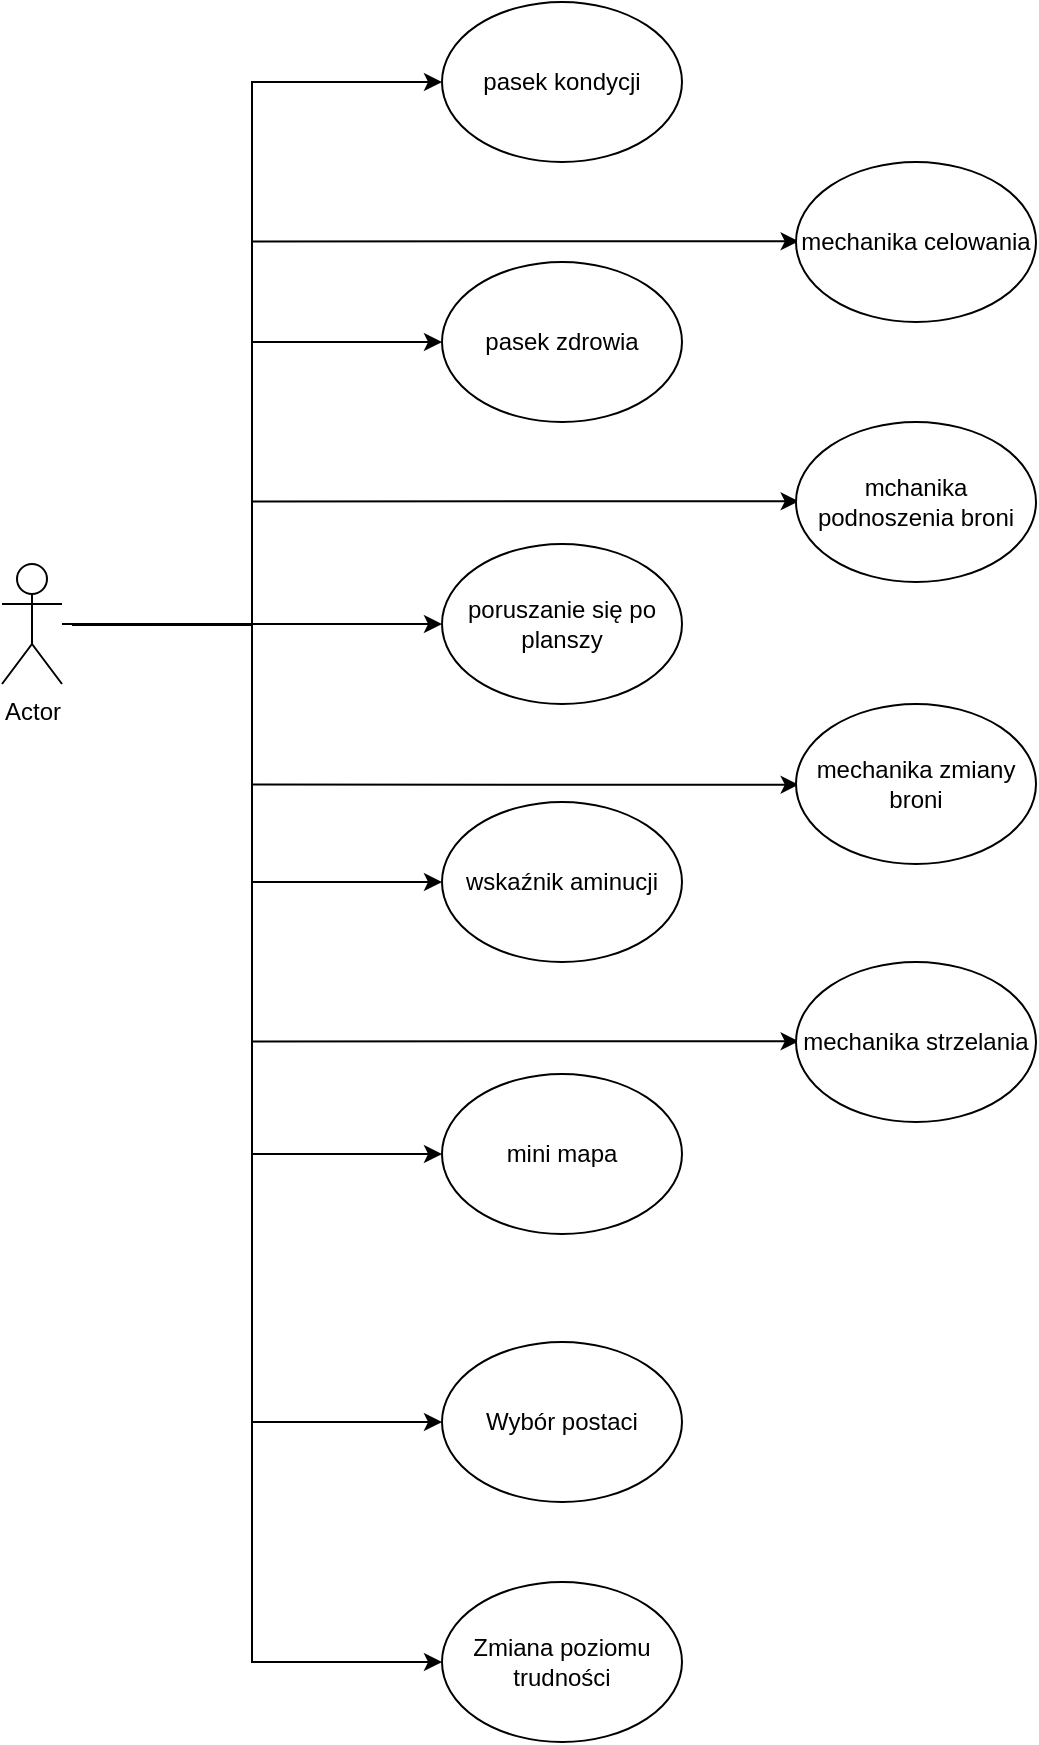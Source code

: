 <mxfile version="12.4.2" type="github" pages="1">
  <diagram name="Page-1" id="e7e014a7-5840-1c2e-5031-d8a46d1fe8dd">
    <mxGraphModel dx="1673" dy="934" grid="1" gridSize="10" guides="1" tooltips="1" connect="1" arrows="1" fold="1" page="1" pageScale="1" pageWidth="1169" pageHeight="826" background="#ffffff" math="0" shadow="0">
      <root>
        <mxCell id="0"/>
        <mxCell id="1" parent="0"/>
        <mxCell id="Lym0A1ep3J3aAwB5jnxL-50" style="edgeStyle=orthogonalEdgeStyle;rounded=0;orthogonalLoop=1;jettySize=auto;html=1;entryX=0;entryY=0.5;entryDx=0;entryDy=0;" edge="1" parent="1" source="Lym0A1ep3J3aAwB5jnxL-41" target="Lym0A1ep3J3aAwB5jnxL-49">
          <mxGeometry relative="1" as="geometry"/>
        </mxCell>
        <mxCell id="Lym0A1ep3J3aAwB5jnxL-51" style="edgeStyle=orthogonalEdgeStyle;rounded=0;orthogonalLoop=1;jettySize=auto;html=1;entryX=0;entryY=0.5;entryDx=0;entryDy=0;" edge="1" parent="1" source="Lym0A1ep3J3aAwB5jnxL-41" target="Lym0A1ep3J3aAwB5jnxL-48">
          <mxGeometry relative="1" as="geometry"/>
        </mxCell>
        <mxCell id="Lym0A1ep3J3aAwB5jnxL-52" style="edgeStyle=orthogonalEdgeStyle;rounded=0;orthogonalLoop=1;jettySize=auto;html=1;entryX=0;entryY=0.5;entryDx=0;entryDy=0;" edge="1" parent="1" source="Lym0A1ep3J3aAwB5jnxL-41" target="Lym0A1ep3J3aAwB5jnxL-47">
          <mxGeometry relative="1" as="geometry"/>
        </mxCell>
        <mxCell id="Lym0A1ep3J3aAwB5jnxL-62" style="edgeStyle=orthogonalEdgeStyle;rounded=0;orthogonalLoop=1;jettySize=auto;html=1;entryX=0;entryY=0.5;entryDx=0;entryDy=0;" edge="1" parent="1" source="Lym0A1ep3J3aAwB5jnxL-41" target="Lym0A1ep3J3aAwB5jnxL-58">
          <mxGeometry relative="1" as="geometry"/>
        </mxCell>
        <mxCell id="Lym0A1ep3J3aAwB5jnxL-63" style="edgeStyle=orthogonalEdgeStyle;rounded=0;orthogonalLoop=1;jettySize=auto;html=1;entryX=0;entryY=0.5;entryDx=0;entryDy=0;" edge="1" parent="1" source="Lym0A1ep3J3aAwB5jnxL-41" target="Lym0A1ep3J3aAwB5jnxL-59">
          <mxGeometry relative="1" as="geometry"/>
        </mxCell>
        <mxCell id="Lym0A1ep3J3aAwB5jnxL-64" style="edgeStyle=orthogonalEdgeStyle;rounded=0;orthogonalLoop=1;jettySize=auto;html=1;entryX=0;entryY=0.5;entryDx=0;entryDy=0;" edge="1" parent="1" source="Lym0A1ep3J3aAwB5jnxL-41" target="Lym0A1ep3J3aAwB5jnxL-60">
          <mxGeometry relative="1" as="geometry"/>
        </mxCell>
        <mxCell id="Lym0A1ep3J3aAwB5jnxL-65" style="edgeStyle=orthogonalEdgeStyle;rounded=0;orthogonalLoop=1;jettySize=auto;html=1;entryX=0;entryY=0.5;entryDx=0;entryDy=0;" edge="1" parent="1" source="Lym0A1ep3J3aAwB5jnxL-41" target="Lym0A1ep3J3aAwB5jnxL-61">
          <mxGeometry relative="1" as="geometry"/>
        </mxCell>
        <mxCell id="Lym0A1ep3J3aAwB5jnxL-71" style="edgeStyle=orthogonalEdgeStyle;rounded=0;orthogonalLoop=1;jettySize=auto;html=1;entryX=0;entryY=0.5;entryDx=0;entryDy=0;" edge="1" parent="1">
          <mxGeometry relative="1" as="geometry">
            <mxPoint x="215" y="391.333" as="sourcePoint"/>
            <mxPoint x="578.333" y="199.667" as="targetPoint"/>
            <Array as="points">
              <mxPoint x="305" y="392"/>
              <mxPoint x="305" y="200"/>
            </Array>
          </mxGeometry>
        </mxCell>
        <mxCell id="Lym0A1ep3J3aAwB5jnxL-72" style="edgeStyle=orthogonalEdgeStyle;rounded=0;orthogonalLoop=1;jettySize=auto;html=1;entryX=0;entryY=0.5;entryDx=0;entryDy=0;" edge="1" parent="1">
          <mxGeometry relative="1" as="geometry">
            <mxPoint x="215" y="391.333" as="sourcePoint"/>
            <mxPoint x="578.333" y="329.667" as="targetPoint"/>
            <Array as="points">
              <mxPoint x="305" y="392"/>
              <mxPoint x="305" y="330"/>
            </Array>
          </mxGeometry>
        </mxCell>
        <mxCell id="Lym0A1ep3J3aAwB5jnxL-73" style="edgeStyle=orthogonalEdgeStyle;rounded=0;orthogonalLoop=1;jettySize=auto;html=1;entryX=0;entryY=0.5;entryDx=0;entryDy=0;" edge="1" parent="1">
          <mxGeometry relative="1" as="geometry">
            <mxPoint x="215" y="391.333" as="sourcePoint"/>
            <mxPoint x="578.333" y="471.333" as="targetPoint"/>
            <Array as="points">
              <mxPoint x="305" y="392"/>
              <mxPoint x="305" y="472"/>
            </Array>
          </mxGeometry>
        </mxCell>
        <mxCell id="Lym0A1ep3J3aAwB5jnxL-74" style="edgeStyle=orthogonalEdgeStyle;rounded=0;orthogonalLoop=1;jettySize=auto;html=1;entryX=0;entryY=0.5;entryDx=0;entryDy=0;" edge="1" parent="1">
          <mxGeometry relative="1" as="geometry">
            <mxPoint x="215" y="391.333" as="sourcePoint"/>
            <mxPoint x="578.333" y="599.667" as="targetPoint"/>
            <Array as="points">
              <mxPoint x="305" y="392"/>
              <mxPoint x="305" y="600"/>
            </Array>
          </mxGeometry>
        </mxCell>
        <mxCell id="Lym0A1ep3J3aAwB5jnxL-41" value="Actor" style="shape=umlActor;verticalLabelPosition=bottom;labelBackgroundColor=#ffffff;verticalAlign=top;html=1;outlineConnect=0;" vertex="1" parent="1">
          <mxGeometry x="180" y="361" width="30" height="60" as="geometry"/>
        </mxCell>
        <mxCell id="Lym0A1ep3J3aAwB5jnxL-47" value="pasek kondycji" style="ellipse;whiteSpace=wrap;html=1;" vertex="1" parent="1">
          <mxGeometry x="400" y="80" width="120" height="80" as="geometry"/>
        </mxCell>
        <mxCell id="Lym0A1ep3J3aAwB5jnxL-48" value="pasek zdrowia" style="ellipse;whiteSpace=wrap;html=1;" vertex="1" parent="1">
          <mxGeometry x="400" y="210" width="120" height="80" as="geometry"/>
        </mxCell>
        <mxCell id="Lym0A1ep3J3aAwB5jnxL-49" value="poruszanie się po planszy" style="ellipse;whiteSpace=wrap;html=1;" vertex="1" parent="1">
          <mxGeometry x="400" y="351" width="120" height="80" as="geometry"/>
        </mxCell>
        <mxCell id="Lym0A1ep3J3aAwB5jnxL-58" value="wskaźnik aminucji" style="ellipse;whiteSpace=wrap;html=1;" vertex="1" parent="1">
          <mxGeometry x="400" y="480" width="120" height="80" as="geometry"/>
        </mxCell>
        <mxCell id="Lym0A1ep3J3aAwB5jnxL-59" value="mini mapa" style="ellipse;whiteSpace=wrap;html=1;" vertex="1" parent="1">
          <mxGeometry x="400" y="616" width="120" height="80" as="geometry"/>
        </mxCell>
        <mxCell id="Lym0A1ep3J3aAwB5jnxL-60" value="Wybór postaci" style="ellipse;whiteSpace=wrap;html=1;" vertex="1" parent="1">
          <mxGeometry x="400" y="750" width="120" height="80" as="geometry"/>
        </mxCell>
        <mxCell id="Lym0A1ep3J3aAwB5jnxL-61" value="Zmiana poziomu trudności" style="ellipse;whiteSpace=wrap;html=1;" vertex="1" parent="1">
          <mxGeometry x="400" y="870" width="120" height="80" as="geometry"/>
        </mxCell>
        <mxCell id="Lym0A1ep3J3aAwB5jnxL-66" value="mechanika celowania" style="ellipse;whiteSpace=wrap;html=1;" vertex="1" parent="1">
          <mxGeometry x="577" y="160" width="120" height="80" as="geometry"/>
        </mxCell>
        <mxCell id="Lym0A1ep3J3aAwB5jnxL-67" value="mchanika podnoszenia broni" style="ellipse;whiteSpace=wrap;html=1;" vertex="1" parent="1">
          <mxGeometry x="577" y="290" width="120" height="80" as="geometry"/>
        </mxCell>
        <mxCell id="Lym0A1ep3J3aAwB5jnxL-68" value="mechanika zmiany broni" style="ellipse;whiteSpace=wrap;html=1;" vertex="1" parent="1">
          <mxGeometry x="577" y="431" width="120" height="80" as="geometry"/>
        </mxCell>
        <mxCell id="Lym0A1ep3J3aAwB5jnxL-69" value="mechanika strzelania" style="ellipse;whiteSpace=wrap;html=1;" vertex="1" parent="1">
          <mxGeometry x="577" y="560" width="120" height="80" as="geometry"/>
        </mxCell>
      </root>
    </mxGraphModel>
  </diagram>
</mxfile>
